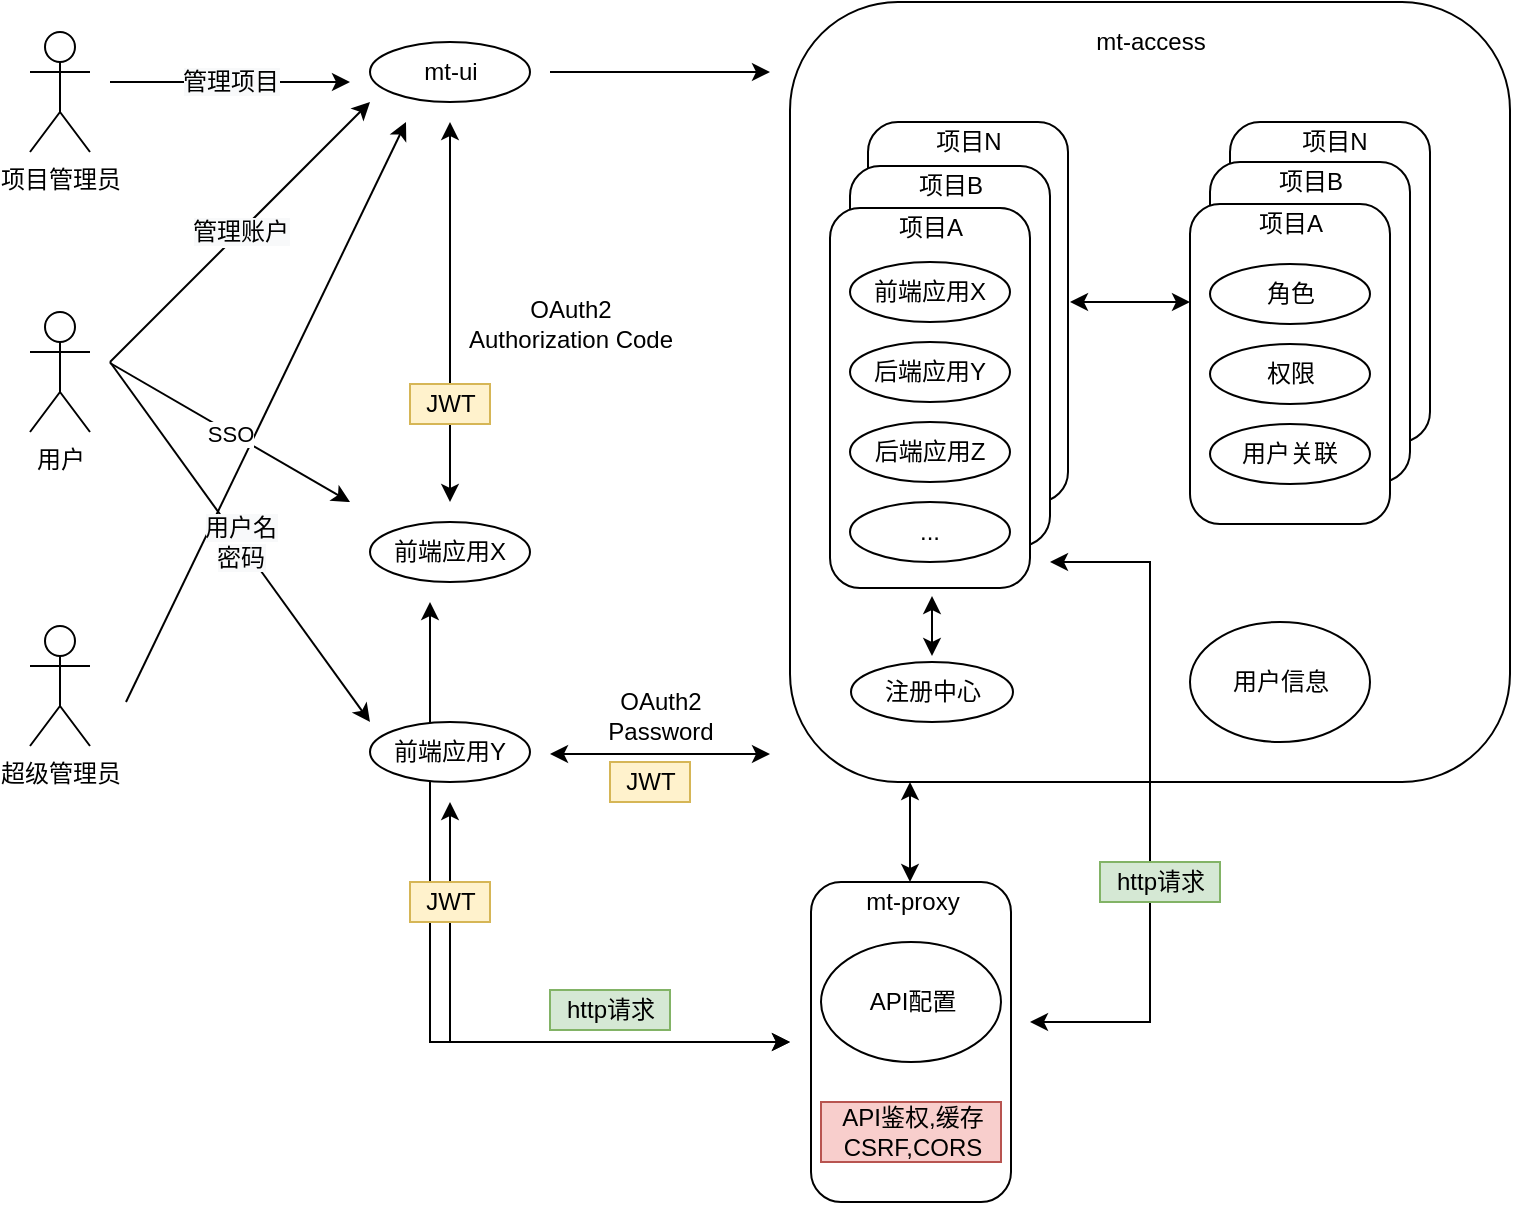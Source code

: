 <mxfile version="17.4.3" type="device"><diagram id="cGnB5dn_DnXe5ZkeEdu6" name="Page-1"><mxGraphModel dx="1426" dy="630" grid="1" gridSize="10" guides="1" tooltips="1" connect="1" arrows="1" fold="1" page="1" pageScale="1" pageWidth="850" pageHeight="1100" math="0" shadow="0"><root><mxCell id="0"/><mxCell id="1" parent="0"/><mxCell id="rzfU7j8Q2GUi6uD8WXSI-107" value="" style="endArrow=classic;startArrow=classic;html=1;rounded=0;" edge="1" parent="1"><mxGeometry width="50" height="50" relative="1" as="geometry"><mxPoint x="240" y="340" as="sourcePoint"/><mxPoint x="420" y="560" as="targetPoint"/><Array as="points"><mxPoint x="240" y="560"/></Array></mxGeometry></mxCell><mxCell id="rzfU7j8Q2GUi6uD8WXSI-42" value="" style="rounded=1;whiteSpace=wrap;html=1;" vertex="1" parent="1"><mxGeometry x="420" y="40" width="360" height="390" as="geometry"/></mxCell><mxCell id="rzfU7j8Q2GUi6uD8WXSI-3" value="用户" style="shape=umlActor;verticalLabelPosition=bottom;verticalAlign=top;html=1;outlineConnect=0;" vertex="1" parent="1"><mxGeometry x="40" y="195" width="30" height="60" as="geometry"/></mxCell><mxCell id="rzfU7j8Q2GUi6uD8WXSI-20" value="项目管理员" style="shape=umlActor;verticalLabelPosition=bottom;verticalAlign=top;html=1;outlineConnect=0;" vertex="1" parent="1"><mxGeometry x="40" y="55" width="30" height="60" as="geometry"/></mxCell><mxCell id="rzfU7j8Q2GUi6uD8WXSI-24" value="mt-access" style="text;html=1;align=center;verticalAlign=middle;resizable=0;points=[];autosize=1;strokeColor=none;fillColor=none;" vertex="1" parent="1"><mxGeometry x="565" y="50" width="70" height="20" as="geometry"/></mxCell><mxCell id="rzfU7j8Q2GUi6uD8WXSI-35" value="" style="ellipse;whiteSpace=wrap;html=1;" vertex="1" parent="1"><mxGeometry x="210" y="60" width="80" height="30" as="geometry"/></mxCell><mxCell id="rzfU7j8Q2GUi6uD8WXSI-36" value="mt-ui" style="text;html=1;align=center;verticalAlign=middle;resizable=0;points=[];autosize=1;strokeColor=none;fillColor=none;" vertex="1" parent="1"><mxGeometry x="230" y="65" width="40" height="20" as="geometry"/></mxCell><mxCell id="rzfU7j8Q2GUi6uD8WXSI-41" value="" style="group" vertex="1" connectable="0" parent="1"><mxGeometry x="440" y="100" width="119" height="233" as="geometry"/></mxCell><mxCell id="rzfU7j8Q2GUi6uD8WXSI-32" value="" style="rounded=1;whiteSpace=wrap;html=1;" vertex="1" parent="rzfU7j8Q2GUi6uD8WXSI-41"><mxGeometry x="19" width="100" height="190" as="geometry"/></mxCell><mxCell id="rzfU7j8Q2GUi6uD8WXSI-30" value="" style="rounded=1;whiteSpace=wrap;html=1;" vertex="1" parent="rzfU7j8Q2GUi6uD8WXSI-41"><mxGeometry x="10" y="22" width="100" height="190" as="geometry"/></mxCell><mxCell id="rzfU7j8Q2GUi6uD8WXSI-15" value="" style="rounded=1;whiteSpace=wrap;html=1;" vertex="1" parent="rzfU7j8Q2GUi6uD8WXSI-41"><mxGeometry y="43" width="100" height="190" as="geometry"/></mxCell><mxCell id="rzfU7j8Q2GUi6uD8WXSI-13" value="前端应用X" style="ellipse;whiteSpace=wrap;html=1;" vertex="1" parent="rzfU7j8Q2GUi6uD8WXSI-41"><mxGeometry x="10" y="70" width="80" height="30" as="geometry"/></mxCell><mxCell id="rzfU7j8Q2GUi6uD8WXSI-16" value="项目A" style="text;html=1;align=center;verticalAlign=middle;resizable=0;points=[];autosize=1;strokeColor=none;fillColor=none;" vertex="1" parent="rzfU7j8Q2GUi6uD8WXSI-41"><mxGeometry x="25" y="43" width="50" height="20" as="geometry"/></mxCell><mxCell id="rzfU7j8Q2GUi6uD8WXSI-17" value="后端应用Y" style="ellipse;whiteSpace=wrap;html=1;" vertex="1" parent="rzfU7j8Q2GUi6uD8WXSI-41"><mxGeometry x="10" y="110" width="80" height="30" as="geometry"/></mxCell><mxCell id="rzfU7j8Q2GUi6uD8WXSI-18" value="后端应用Z" style="ellipse;whiteSpace=wrap;html=1;" vertex="1" parent="rzfU7j8Q2GUi6uD8WXSI-41"><mxGeometry x="10" y="150" width="80" height="30" as="geometry"/></mxCell><mxCell id="rzfU7j8Q2GUi6uD8WXSI-27" value="项目B" style="text;html=1;align=center;verticalAlign=middle;resizable=0;points=[];autosize=1;strokeColor=none;fillColor=none;" vertex="1" parent="rzfU7j8Q2GUi6uD8WXSI-41"><mxGeometry x="35" y="22" width="50" height="20" as="geometry"/></mxCell><mxCell id="rzfU7j8Q2GUi6uD8WXSI-29" value="..." style="ellipse;whiteSpace=wrap;html=1;" vertex="1" parent="rzfU7j8Q2GUi6uD8WXSI-41"><mxGeometry x="10" y="190" width="80" height="30" as="geometry"/></mxCell><mxCell id="rzfU7j8Q2GUi6uD8WXSI-31" value="项目N" style="text;html=1;align=center;verticalAlign=middle;resizable=0;points=[];autosize=1;strokeColor=none;fillColor=none;" vertex="1" parent="rzfU7j8Q2GUi6uD8WXSI-41"><mxGeometry x="44" width="50" height="20" as="geometry"/></mxCell><mxCell id="rzfU7j8Q2GUi6uD8WXSI-56" value="" style="endArrow=classic;startArrow=classic;html=1;rounded=0;" edge="1" parent="1"><mxGeometry width="50" height="50" relative="1" as="geometry"><mxPoint x="560" y="190" as="sourcePoint"/><mxPoint x="620" y="190" as="targetPoint"/></mxGeometry></mxCell><mxCell id="rzfU7j8Q2GUi6uD8WXSI-57" value="" style="endArrow=classic;html=1;rounded=0;" edge="1" parent="1"><mxGeometry width="50" height="50" relative="1" as="geometry"><mxPoint x="300" y="75" as="sourcePoint"/><mxPoint x="410" y="75" as="targetPoint"/></mxGeometry></mxCell><mxCell id="rzfU7j8Q2GUi6uD8WXSI-58" value="&lt;span&gt;前端应用X&lt;/span&gt;" style="ellipse;whiteSpace=wrap;html=1;" vertex="1" parent="1"><mxGeometry x="210" y="300" width="80" height="30" as="geometry"/></mxCell><mxCell id="rzfU7j8Q2GUi6uD8WXSI-62" value="" style="endArrow=classic;startArrow=classic;html=1;rounded=0;" edge="1" parent="1"><mxGeometry width="50" height="50" relative="1" as="geometry"><mxPoint x="250" y="290" as="sourcePoint"/><mxPoint x="250" y="100" as="targetPoint"/></mxGeometry></mxCell><mxCell id="rzfU7j8Q2GUi6uD8WXSI-67" value="OAuth2&lt;br&gt;Authorization Code" style="text;html=1;align=center;verticalAlign=middle;resizable=0;points=[];autosize=1;strokeColor=none;fillColor=none;" vertex="1" parent="1"><mxGeometry x="250" y="185.5" width="120" height="30" as="geometry"/></mxCell><mxCell id="rzfU7j8Q2GUi6uD8WXSI-69" value="" style="endArrow=classic;startArrow=classic;html=1;rounded=0;" edge="1" parent="1"><mxGeometry width="50" height="50" relative="1" as="geometry"><mxPoint x="300" y="416" as="sourcePoint"/><mxPoint x="410" y="416" as="targetPoint"/></mxGeometry></mxCell><mxCell id="rzfU7j8Q2GUi6uD8WXSI-70" value="OAuth2&lt;br&gt;Password" style="text;html=1;align=center;verticalAlign=middle;resizable=0;points=[];autosize=1;strokeColor=none;fillColor=none;" vertex="1" parent="1"><mxGeometry x="320" y="382" width="70" height="30" as="geometry"/></mxCell><mxCell id="rzfU7j8Q2GUi6uD8WXSI-73" value="" style="group" vertex="1" connectable="0" parent="1"><mxGeometry x="620" y="350" width="90" height="60" as="geometry"/></mxCell><mxCell id="rzfU7j8Q2GUi6uD8WXSI-71" value="" style="ellipse;whiteSpace=wrap;html=1;" vertex="1" parent="rzfU7j8Q2GUi6uD8WXSI-73"><mxGeometry width="90" height="60" as="geometry"/></mxCell><mxCell id="rzfU7j8Q2GUi6uD8WXSI-72" value="用户信息" style="text;html=1;align=center;verticalAlign=middle;resizable=0;points=[];autosize=1;strokeColor=none;fillColor=none;" vertex="1" parent="rzfU7j8Q2GUi6uD8WXSI-73"><mxGeometry x="15" y="20" width="60" height="20" as="geometry"/></mxCell><mxCell id="rzfU7j8Q2GUi6uD8WXSI-74" value="" style="group" vertex="1" connectable="0" parent="1"><mxGeometry x="450.5" y="370" width="81" height="30" as="geometry"/></mxCell><mxCell id="rzfU7j8Q2GUi6uD8WXSI-34" value="" style="ellipse;whiteSpace=wrap;html=1;" vertex="1" parent="rzfU7j8Q2GUi6uD8WXSI-74"><mxGeometry width="81" height="30" as="geometry"/></mxCell><mxCell id="rzfU7j8Q2GUi6uD8WXSI-23" value="注册中心" style="text;html=1;align=center;verticalAlign=middle;resizable=0;points=[];autosize=1;" vertex="1" parent="rzfU7j8Q2GUi6uD8WXSI-74"><mxGeometry x="10.5" y="5" width="60" height="20" as="geometry"/></mxCell><mxCell id="rzfU7j8Q2GUi6uD8WXSI-75" value="超级管理员" style="shape=umlActor;verticalLabelPosition=bottom;verticalAlign=top;html=1;outlineConnect=0;" vertex="1" parent="1"><mxGeometry x="40" y="352" width="30" height="60" as="geometry"/></mxCell><mxCell id="rzfU7j8Q2GUi6uD8WXSI-76" value="" style="endArrow=classic;html=1;rounded=0;" edge="1" parent="1"><mxGeometry width="50" height="50" relative="1" as="geometry"><mxPoint x="88" y="390" as="sourcePoint"/><mxPoint x="228" y="100" as="targetPoint"/></mxGeometry></mxCell><mxCell id="rzfU7j8Q2GUi6uD8WXSI-52" value="" style="rounded=1;whiteSpace=wrap;html=1;" vertex="1" parent="1"><mxGeometry x="640" y="100" width="100" height="160" as="geometry"/></mxCell><mxCell id="rzfU7j8Q2GUi6uD8WXSI-51" value="" style="rounded=1;whiteSpace=wrap;html=1;" vertex="1" parent="1"><mxGeometry x="630" y="120" width="100" height="160" as="geometry"/></mxCell><mxCell id="rzfU7j8Q2GUi6uD8WXSI-43" value="" style="rounded=1;whiteSpace=wrap;html=1;" vertex="1" parent="1"><mxGeometry x="620" y="141" width="100" height="160" as="geometry"/></mxCell><mxCell id="rzfU7j8Q2GUi6uD8WXSI-44" value="" style="ellipse;whiteSpace=wrap;html=1;" vertex="1" parent="1"><mxGeometry x="630" y="171" width="80" height="30" as="geometry"/></mxCell><mxCell id="rzfU7j8Q2GUi6uD8WXSI-45" value="角色" style="text;html=1;align=center;verticalAlign=middle;resizable=0;points=[];autosize=1;strokeColor=none;fillColor=none;" vertex="1" parent="1"><mxGeometry x="650" y="176" width="40" height="20" as="geometry"/></mxCell><mxCell id="rzfU7j8Q2GUi6uD8WXSI-46" value="" style="ellipse;whiteSpace=wrap;html=1;" vertex="1" parent="1"><mxGeometry x="630" y="211" width="80" height="30" as="geometry"/></mxCell><mxCell id="rzfU7j8Q2GUi6uD8WXSI-47" value="权限" style="text;html=1;align=center;verticalAlign=middle;resizable=0;points=[];autosize=1;strokeColor=none;fillColor=none;" vertex="1" parent="1"><mxGeometry x="650" y="216" width="40" height="20" as="geometry"/></mxCell><mxCell id="rzfU7j8Q2GUi6uD8WXSI-48" value="用户关联" style="ellipse;whiteSpace=wrap;html=1;" vertex="1" parent="1"><mxGeometry x="630" y="251" width="80" height="30" as="geometry"/></mxCell><mxCell id="rzfU7j8Q2GUi6uD8WXSI-49" value="项目A" style="text;html=1;align=center;verticalAlign=middle;resizable=0;points=[];autosize=1;strokeColor=none;fillColor=none;" vertex="1" parent="1"><mxGeometry x="645" y="141" width="50" height="20" as="geometry"/></mxCell><mxCell id="rzfU7j8Q2GUi6uD8WXSI-50" style="edgeStyle=orthogonalEdgeStyle;rounded=0;orthogonalLoop=1;jettySize=auto;html=1;exitX=0.5;exitY=1;exitDx=0;exitDy=0;" edge="1" parent="1" source="rzfU7j8Q2GUi6uD8WXSI-43" target="rzfU7j8Q2GUi6uD8WXSI-43"><mxGeometry relative="1" as="geometry"/></mxCell><mxCell id="rzfU7j8Q2GUi6uD8WXSI-53" value="项目B" style="text;html=1;align=center;verticalAlign=middle;resizable=0;points=[];autosize=1;strokeColor=none;fillColor=none;" vertex="1" parent="1"><mxGeometry x="655" y="120" width="50" height="20" as="geometry"/></mxCell><mxCell id="rzfU7j8Q2GUi6uD8WXSI-54" value="项目N" style="text;html=1;align=center;verticalAlign=middle;resizable=0;points=[];autosize=1;strokeColor=none;fillColor=none;" vertex="1" parent="1"><mxGeometry x="667" y="100" width="50" height="20" as="geometry"/></mxCell><mxCell id="rzfU7j8Q2GUi6uD8WXSI-78" value="" style="rounded=1;whiteSpace=wrap;html=1;" vertex="1" parent="1"><mxGeometry x="430.5" y="480" width="100" height="160" as="geometry"/></mxCell><mxCell id="rzfU7j8Q2GUi6uD8WXSI-79" value="mt-proxy" style="text;html=1;align=center;verticalAlign=middle;resizable=0;points=[];autosize=1;strokeColor=none;fillColor=none;" vertex="1" parent="1"><mxGeometry x="450.5" y="480" width="60" height="20" as="geometry"/></mxCell><mxCell id="rzfU7j8Q2GUi6uD8WXSI-80" value="" style="group" vertex="1" connectable="0" parent="1"><mxGeometry x="435.5" y="510" width="90" height="60" as="geometry"/></mxCell><mxCell id="rzfU7j8Q2GUi6uD8WXSI-81" value="" style="ellipse;whiteSpace=wrap;html=1;" vertex="1" parent="rzfU7j8Q2GUi6uD8WXSI-80"><mxGeometry width="90" height="60" as="geometry"/></mxCell><mxCell id="rzfU7j8Q2GUi6uD8WXSI-82" value="API配置" style="text;html=1;align=center;verticalAlign=middle;resizable=0;points=[];autosize=1;strokeColor=none;fillColor=none;" vertex="1" parent="rzfU7j8Q2GUi6uD8WXSI-80"><mxGeometry x="15" y="20" width="60" height="20" as="geometry"/></mxCell><mxCell id="rzfU7j8Q2GUi6uD8WXSI-83" value="" style="endArrow=classic;startArrow=classic;html=1;rounded=0;" edge="1" parent="1"><mxGeometry width="50" height="50" relative="1" as="geometry"><mxPoint x="480" y="480" as="sourcePoint"/><mxPoint x="480" y="430" as="targetPoint"/></mxGeometry></mxCell><mxCell id="rzfU7j8Q2GUi6uD8WXSI-87" value="" style="endArrow=classic;startArrow=classic;html=1;rounded=0;" edge="1" parent="1"><mxGeometry width="50" height="50" relative="1" as="geometry"><mxPoint x="491" y="367" as="sourcePoint"/><mxPoint x="491" y="337" as="targetPoint"/></mxGeometry></mxCell><mxCell id="rzfU7j8Q2GUi6uD8WXSI-88" value="" style="endArrow=classic;html=1;rounded=0;" edge="1" parent="1"><mxGeometry relative="1" as="geometry"><mxPoint x="80" y="220" as="sourcePoint"/><mxPoint x="210" y="400" as="targetPoint"/></mxGeometry></mxCell><mxCell id="rzfU7j8Q2GUi6uD8WXSI-89" value="&lt;span style=&quot;font-size: 12px ; background-color: rgb(248 , 249 , 250)&quot;&gt;用户名&lt;/span&gt;&lt;br style=&quot;font-size: 12px ; background-color: rgb(248 , 249 , 250)&quot;&gt;&lt;span style=&quot;font-size: 12px ; background-color: rgb(248 , 249 , 250)&quot;&gt;密码&lt;/span&gt;" style="edgeLabel;resizable=0;html=1;align=center;verticalAlign=middle;" connectable="0" vertex="1" parent="rzfU7j8Q2GUi6uD8WXSI-88"><mxGeometry relative="1" as="geometry"/></mxCell><mxCell id="rzfU7j8Q2GUi6uD8WXSI-90" value="" style="endArrow=classic;html=1;rounded=0;" edge="1" parent="1"><mxGeometry relative="1" as="geometry"><mxPoint x="80" y="220.5" as="sourcePoint"/><mxPoint x="200" y="290" as="targetPoint"/></mxGeometry></mxCell><mxCell id="rzfU7j8Q2GUi6uD8WXSI-91" value="SSO" style="edgeLabel;resizable=0;html=1;align=center;verticalAlign=middle;" connectable="0" vertex="1" parent="rzfU7j8Q2GUi6uD8WXSI-90"><mxGeometry relative="1" as="geometry"/></mxCell><mxCell id="rzfU7j8Q2GUi6uD8WXSI-95" value="" style="endArrow=classic;html=1;rounded=0;" edge="1" parent="1"><mxGeometry relative="1" as="geometry"><mxPoint x="80" y="220" as="sourcePoint"/><mxPoint x="210" y="90" as="targetPoint"/></mxGeometry></mxCell><mxCell id="rzfU7j8Q2GUi6uD8WXSI-96" value="&lt;span style=&quot;font-size: 12px ; background-color: rgb(248 , 249 , 250)&quot;&gt;管理账户&lt;/span&gt;" style="edgeLabel;resizable=0;html=1;align=center;verticalAlign=middle;" connectable="0" vertex="1" parent="rzfU7j8Q2GUi6uD8WXSI-95"><mxGeometry relative="1" as="geometry"/></mxCell><mxCell id="rzfU7j8Q2GUi6uD8WXSI-97" value="" style="endArrow=classic;html=1;rounded=0;" edge="1" parent="1"><mxGeometry relative="1" as="geometry"><mxPoint x="80" y="80" as="sourcePoint"/><mxPoint x="200" y="80" as="targetPoint"/></mxGeometry></mxCell><mxCell id="rzfU7j8Q2GUi6uD8WXSI-98" value="&lt;span style=&quot;font-size: 12px ; background-color: rgb(248 , 249 , 250)&quot;&gt;管理项目&lt;/span&gt;" style="edgeLabel;resizable=0;html=1;align=center;verticalAlign=middle;" connectable="0" vertex="1" parent="rzfU7j8Q2GUi6uD8WXSI-97"><mxGeometry relative="1" as="geometry"/></mxCell><mxCell id="rzfU7j8Q2GUi6uD8WXSI-100" value="API鉴权,缓存&lt;br&gt;CSRF,CORS" style="text;html=1;align=center;verticalAlign=middle;resizable=0;points=[];autosize=1;strokeColor=#b85450;fillColor=#f8cecc;" vertex="1" parent="1"><mxGeometry x="435.5" y="590" width="90" height="30" as="geometry"/></mxCell><mxCell id="rzfU7j8Q2GUi6uD8WXSI-64" value="&lt;span&gt;前端应用Y&lt;/span&gt;" style="ellipse;whiteSpace=wrap;html=1;" vertex="1" parent="1"><mxGeometry x="210" y="400" width="80" height="30" as="geometry"/></mxCell><mxCell id="rzfU7j8Q2GUi6uD8WXSI-101" value="http请求" style="text;html=1;align=center;verticalAlign=middle;resizable=0;points=[];autosize=1;strokeColor=#82b366;fillColor=#d5e8d4;" vertex="1" parent="1"><mxGeometry x="300" y="534" width="60" height="20" as="geometry"/></mxCell><mxCell id="rzfU7j8Q2GUi6uD8WXSI-103" value="" style="endArrow=classic;startArrow=classic;html=1;rounded=0;" edge="1" parent="1"><mxGeometry width="50" height="50" relative="1" as="geometry"><mxPoint x="540" y="550" as="sourcePoint"/><mxPoint x="550" y="320" as="targetPoint"/><Array as="points"><mxPoint x="600" y="550"/><mxPoint x="600" y="320"/></Array></mxGeometry></mxCell><mxCell id="rzfU7j8Q2GUi6uD8WXSI-104" value="http请求" style="text;html=1;align=center;verticalAlign=middle;resizable=0;points=[];autosize=1;strokeColor=#82b366;fillColor=#d5e8d4;" vertex="1" parent="1"><mxGeometry x="575" y="470" width="60" height="20" as="geometry"/></mxCell><mxCell id="rzfU7j8Q2GUi6uD8WXSI-106" value="" style="endArrow=classic;startArrow=classic;html=1;rounded=0;" edge="1" parent="1"><mxGeometry width="50" height="50" relative="1" as="geometry"><mxPoint x="420" y="560" as="sourcePoint"/><mxPoint x="250" y="440" as="targetPoint"/><Array as="points"><mxPoint x="250" y="560"/></Array></mxGeometry></mxCell><mxCell id="rzfU7j8Q2GUi6uD8WXSI-108" value="JWT" style="text;html=1;align=center;verticalAlign=middle;resizable=0;points=[];autosize=1;strokeColor=#d6b656;fillColor=#fff2cc;" vertex="1" parent="1"><mxGeometry x="330" y="420" width="40" height="20" as="geometry"/></mxCell><mxCell id="rzfU7j8Q2GUi6uD8WXSI-109" value="JWT" style="text;html=1;align=center;verticalAlign=middle;resizable=0;points=[];autosize=1;strokeColor=#d6b656;fillColor=#fff2cc;" vertex="1" parent="1"><mxGeometry x="230" y="231" width="40" height="20" as="geometry"/></mxCell><mxCell id="rzfU7j8Q2GUi6uD8WXSI-105" value="JWT" style="text;html=1;align=center;verticalAlign=middle;resizable=0;points=[];autosize=1;strokeColor=#d6b656;fillColor=#fff2cc;" vertex="1" parent="1"><mxGeometry x="230" y="480" width="40" height="20" as="geometry"/></mxCell></root></mxGraphModel></diagram></mxfile>